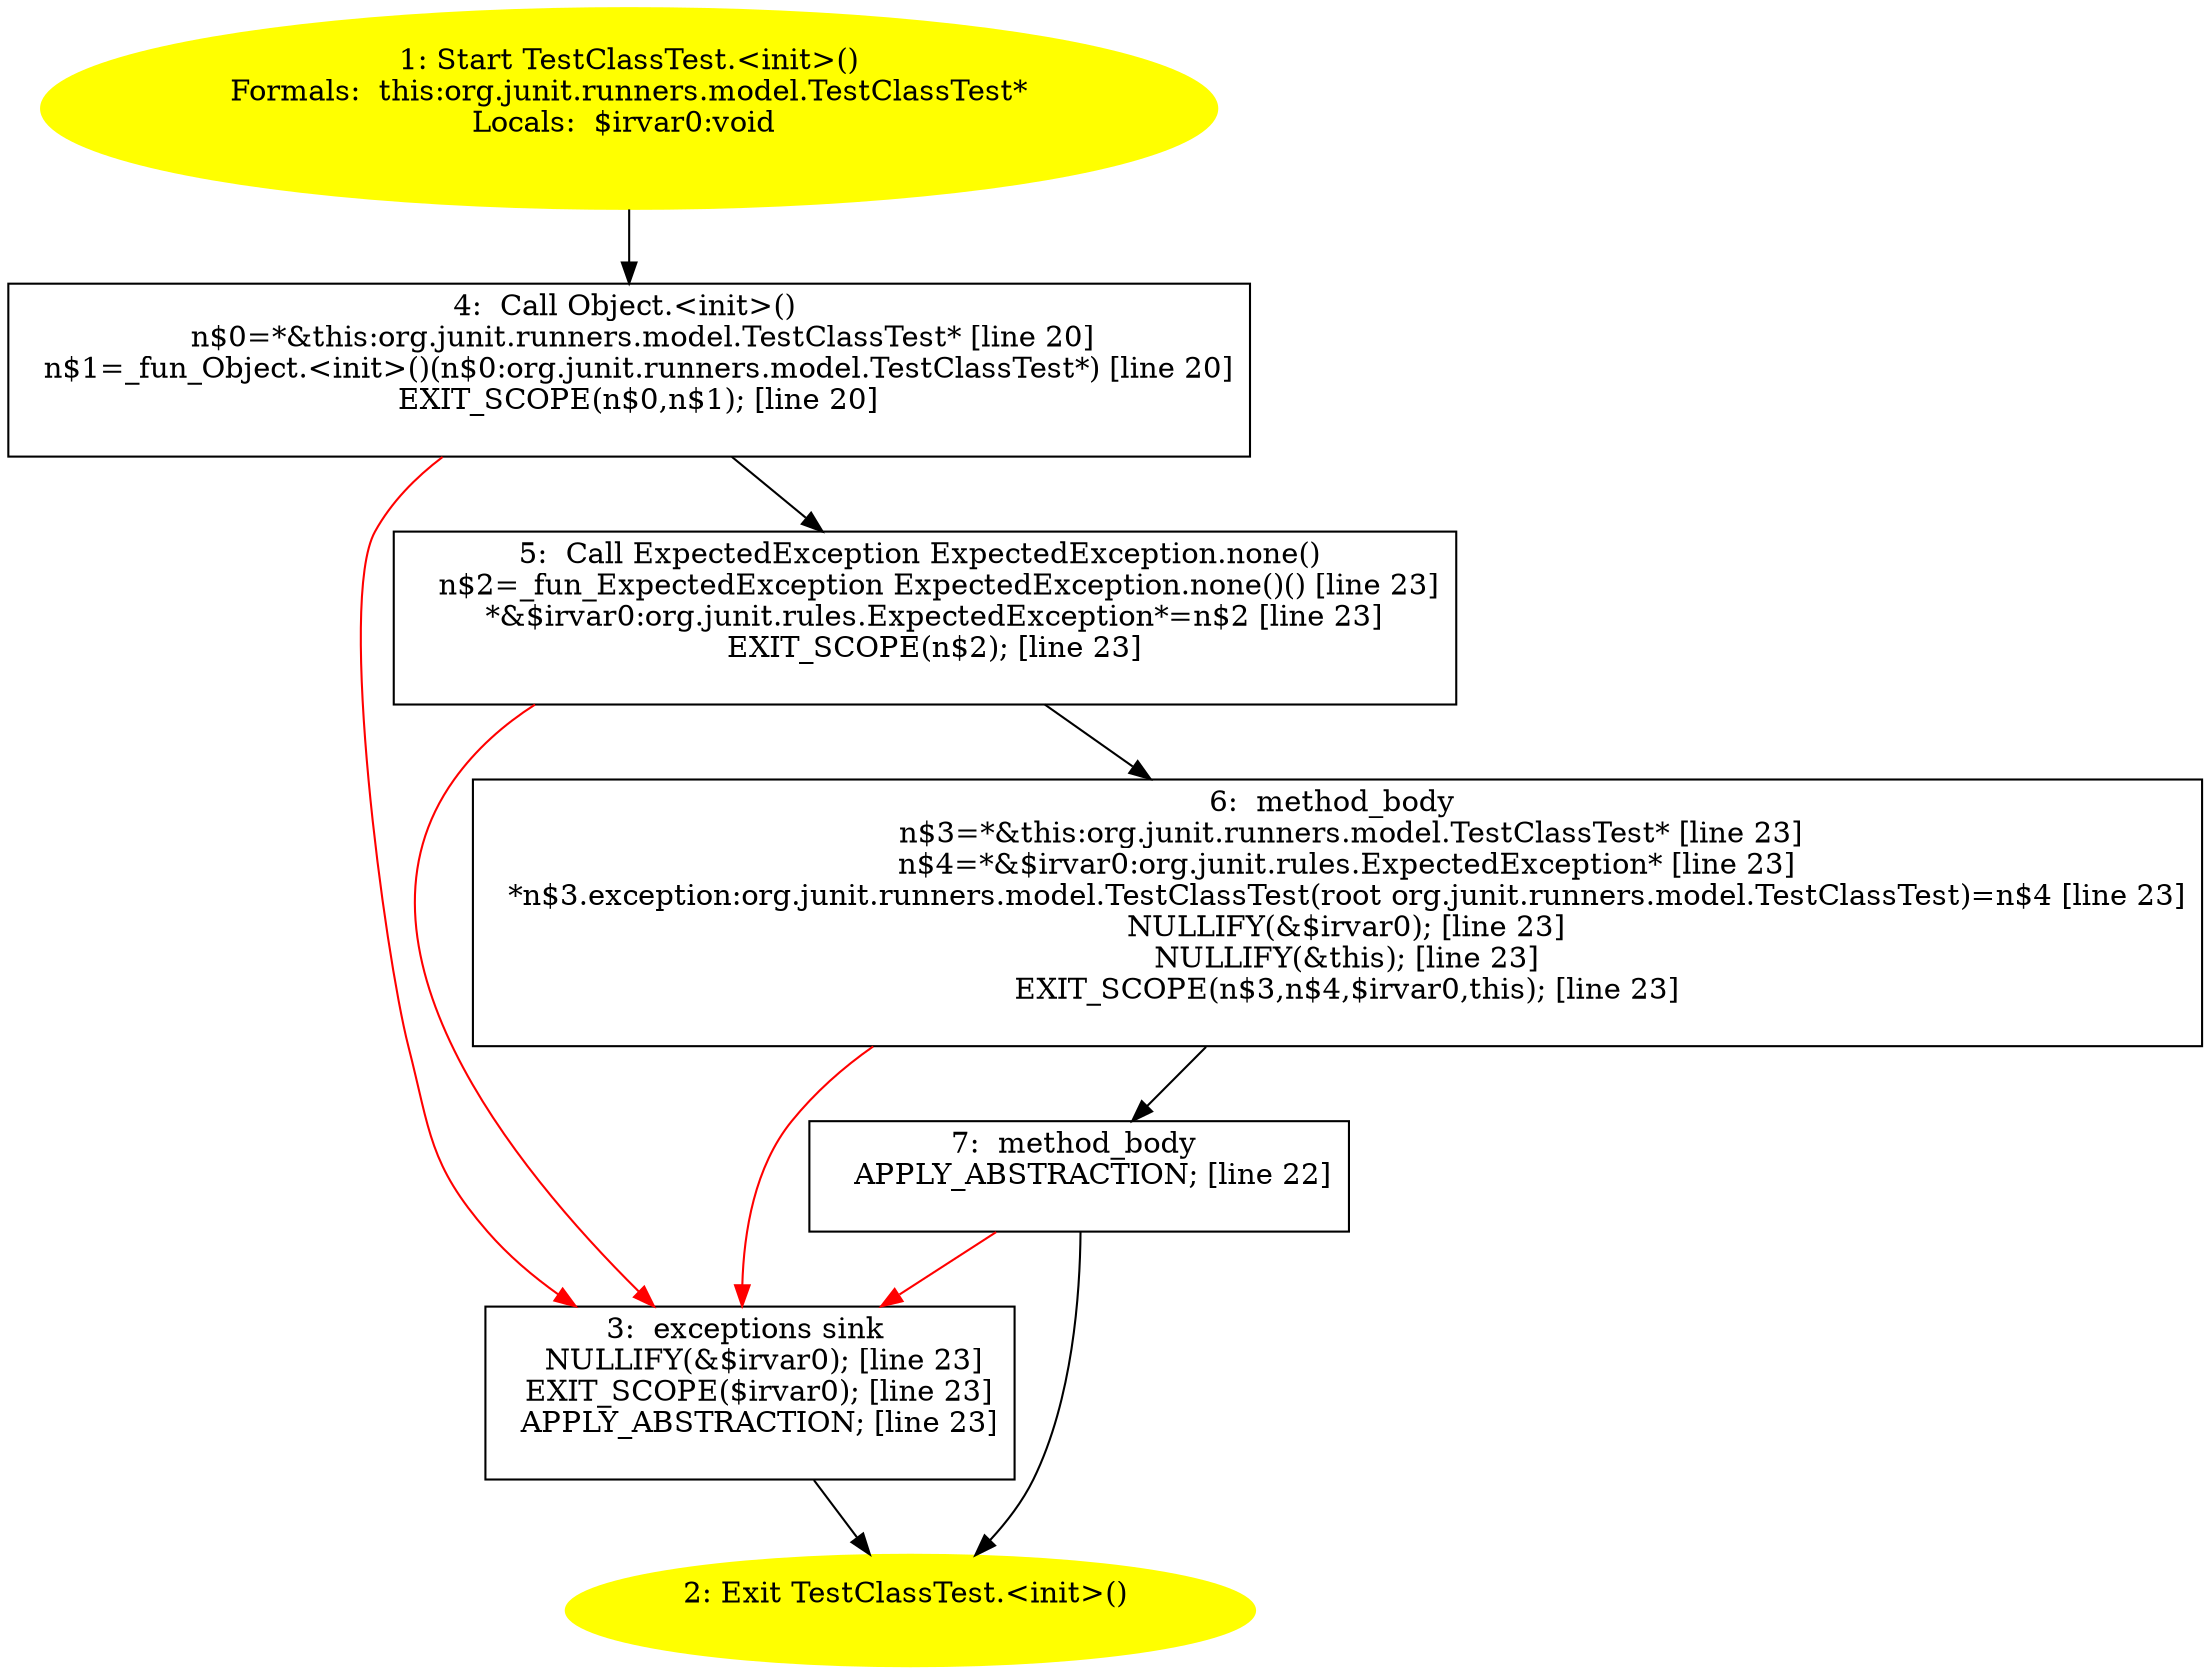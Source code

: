/* @generated */
digraph cfg {
"org.junit.runners.model.TestClassTest.<init>().4889e3705ffb1f5988dec3c3d693c1e7_1" [label="1: Start TestClassTest.<init>()\nFormals:  this:org.junit.runners.model.TestClassTest*\nLocals:  $irvar0:void \n  " color=yellow style=filled]
	

	 "org.junit.runners.model.TestClassTest.<init>().4889e3705ffb1f5988dec3c3d693c1e7_1" -> "org.junit.runners.model.TestClassTest.<init>().4889e3705ffb1f5988dec3c3d693c1e7_4" ;
"org.junit.runners.model.TestClassTest.<init>().4889e3705ffb1f5988dec3c3d693c1e7_2" [label="2: Exit TestClassTest.<init>() \n  " color=yellow style=filled]
	

"org.junit.runners.model.TestClassTest.<init>().4889e3705ffb1f5988dec3c3d693c1e7_3" [label="3:  exceptions sink \n   NULLIFY(&$irvar0); [line 23]\n  EXIT_SCOPE($irvar0); [line 23]\n  APPLY_ABSTRACTION; [line 23]\n " shape="box"]
	

	 "org.junit.runners.model.TestClassTest.<init>().4889e3705ffb1f5988dec3c3d693c1e7_3" -> "org.junit.runners.model.TestClassTest.<init>().4889e3705ffb1f5988dec3c3d693c1e7_2" ;
"org.junit.runners.model.TestClassTest.<init>().4889e3705ffb1f5988dec3c3d693c1e7_4" [label="4:  Call Object.<init>() \n   n$0=*&this:org.junit.runners.model.TestClassTest* [line 20]\n  n$1=_fun_Object.<init>()(n$0:org.junit.runners.model.TestClassTest*) [line 20]\n  EXIT_SCOPE(n$0,n$1); [line 20]\n " shape="box"]
	

	 "org.junit.runners.model.TestClassTest.<init>().4889e3705ffb1f5988dec3c3d693c1e7_4" -> "org.junit.runners.model.TestClassTest.<init>().4889e3705ffb1f5988dec3c3d693c1e7_5" ;
	 "org.junit.runners.model.TestClassTest.<init>().4889e3705ffb1f5988dec3c3d693c1e7_4" -> "org.junit.runners.model.TestClassTest.<init>().4889e3705ffb1f5988dec3c3d693c1e7_3" [color="red" ];
"org.junit.runners.model.TestClassTest.<init>().4889e3705ffb1f5988dec3c3d693c1e7_5" [label="5:  Call ExpectedException ExpectedException.none() \n   n$2=_fun_ExpectedException ExpectedException.none()() [line 23]\n  *&$irvar0:org.junit.rules.ExpectedException*=n$2 [line 23]\n  EXIT_SCOPE(n$2); [line 23]\n " shape="box"]
	

	 "org.junit.runners.model.TestClassTest.<init>().4889e3705ffb1f5988dec3c3d693c1e7_5" -> "org.junit.runners.model.TestClassTest.<init>().4889e3705ffb1f5988dec3c3d693c1e7_6" ;
	 "org.junit.runners.model.TestClassTest.<init>().4889e3705ffb1f5988dec3c3d693c1e7_5" -> "org.junit.runners.model.TestClassTest.<init>().4889e3705ffb1f5988dec3c3d693c1e7_3" [color="red" ];
"org.junit.runners.model.TestClassTest.<init>().4889e3705ffb1f5988dec3c3d693c1e7_6" [label="6:  method_body \n   n$3=*&this:org.junit.runners.model.TestClassTest* [line 23]\n  n$4=*&$irvar0:org.junit.rules.ExpectedException* [line 23]\n  *n$3.exception:org.junit.runners.model.TestClassTest(root org.junit.runners.model.TestClassTest)=n$4 [line 23]\n  NULLIFY(&$irvar0); [line 23]\n  NULLIFY(&this); [line 23]\n  EXIT_SCOPE(n$3,n$4,$irvar0,this); [line 23]\n " shape="box"]
	

	 "org.junit.runners.model.TestClassTest.<init>().4889e3705ffb1f5988dec3c3d693c1e7_6" -> "org.junit.runners.model.TestClassTest.<init>().4889e3705ffb1f5988dec3c3d693c1e7_7" ;
	 "org.junit.runners.model.TestClassTest.<init>().4889e3705ffb1f5988dec3c3d693c1e7_6" -> "org.junit.runners.model.TestClassTest.<init>().4889e3705ffb1f5988dec3c3d693c1e7_3" [color="red" ];
"org.junit.runners.model.TestClassTest.<init>().4889e3705ffb1f5988dec3c3d693c1e7_7" [label="7:  method_body \n   APPLY_ABSTRACTION; [line 22]\n " shape="box"]
	

	 "org.junit.runners.model.TestClassTest.<init>().4889e3705ffb1f5988dec3c3d693c1e7_7" -> "org.junit.runners.model.TestClassTest.<init>().4889e3705ffb1f5988dec3c3d693c1e7_2" ;
	 "org.junit.runners.model.TestClassTest.<init>().4889e3705ffb1f5988dec3c3d693c1e7_7" -> "org.junit.runners.model.TestClassTest.<init>().4889e3705ffb1f5988dec3c3d693c1e7_3" [color="red" ];
}
